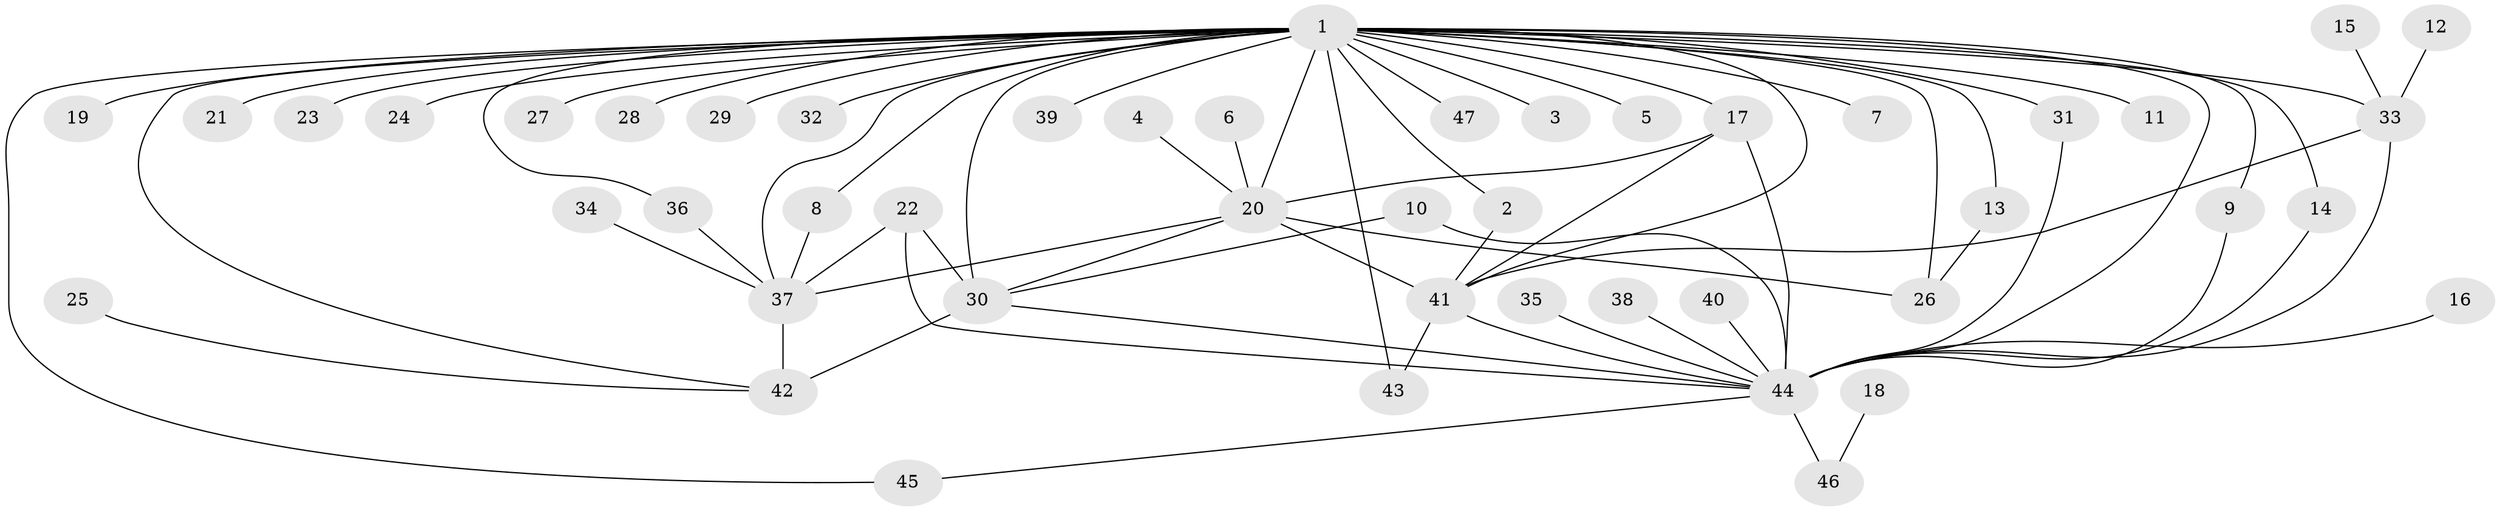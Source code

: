 // original degree distribution, {29: 0.010752688172043012, 12: 0.010752688172043012, 10: 0.010752688172043012, 3: 0.11827956989247312, 1: 0.4838709677419355, 2: 0.20430107526881722, 8: 0.010752688172043012, 6: 0.03225806451612903, 15: 0.010752688172043012, 4: 0.043010752688172046, 5: 0.06451612903225806}
// Generated by graph-tools (version 1.1) at 2025/26/03/09/25 03:26:09]
// undirected, 47 vertices, 71 edges
graph export_dot {
graph [start="1"]
  node [color=gray90,style=filled];
  1;
  2;
  3;
  4;
  5;
  6;
  7;
  8;
  9;
  10;
  11;
  12;
  13;
  14;
  15;
  16;
  17;
  18;
  19;
  20;
  21;
  22;
  23;
  24;
  25;
  26;
  27;
  28;
  29;
  30;
  31;
  32;
  33;
  34;
  35;
  36;
  37;
  38;
  39;
  40;
  41;
  42;
  43;
  44;
  45;
  46;
  47;
  1 -- 2 [weight=1.0];
  1 -- 3 [weight=1.0];
  1 -- 5 [weight=1.0];
  1 -- 7 [weight=1.0];
  1 -- 8 [weight=1.0];
  1 -- 9 [weight=1.0];
  1 -- 11 [weight=1.0];
  1 -- 13 [weight=1.0];
  1 -- 14 [weight=1.0];
  1 -- 17 [weight=2.0];
  1 -- 19 [weight=2.0];
  1 -- 20 [weight=1.0];
  1 -- 21 [weight=1.0];
  1 -- 23 [weight=1.0];
  1 -- 24 [weight=1.0];
  1 -- 26 [weight=1.0];
  1 -- 27 [weight=1.0];
  1 -- 28 [weight=1.0];
  1 -- 29 [weight=1.0];
  1 -- 30 [weight=3.0];
  1 -- 31 [weight=2.0];
  1 -- 32 [weight=1.0];
  1 -- 33 [weight=2.0];
  1 -- 36 [weight=1.0];
  1 -- 37 [weight=1.0];
  1 -- 39 [weight=1.0];
  1 -- 41 [weight=1.0];
  1 -- 42 [weight=1.0];
  1 -- 43 [weight=1.0];
  1 -- 44 [weight=1.0];
  1 -- 45 [weight=1.0];
  1 -- 47 [weight=1.0];
  2 -- 41 [weight=1.0];
  4 -- 20 [weight=1.0];
  6 -- 20 [weight=1.0];
  8 -- 37 [weight=1.0];
  9 -- 44 [weight=1.0];
  10 -- 30 [weight=1.0];
  10 -- 44 [weight=1.0];
  12 -- 33 [weight=1.0];
  13 -- 26 [weight=1.0];
  14 -- 44 [weight=1.0];
  15 -- 33 [weight=1.0];
  16 -- 44 [weight=1.0];
  17 -- 20 [weight=1.0];
  17 -- 41 [weight=1.0];
  17 -- 44 [weight=1.0];
  18 -- 46 [weight=1.0];
  20 -- 26 [weight=1.0];
  20 -- 30 [weight=1.0];
  20 -- 37 [weight=1.0];
  20 -- 41 [weight=1.0];
  22 -- 30 [weight=1.0];
  22 -- 37 [weight=1.0];
  22 -- 44 [weight=1.0];
  25 -- 42 [weight=1.0];
  30 -- 42 [weight=2.0];
  30 -- 44 [weight=1.0];
  31 -- 44 [weight=1.0];
  33 -- 41 [weight=1.0];
  33 -- 44 [weight=1.0];
  34 -- 37 [weight=1.0];
  35 -- 44 [weight=1.0];
  36 -- 37 [weight=1.0];
  37 -- 42 [weight=1.0];
  38 -- 44 [weight=1.0];
  40 -- 44 [weight=1.0];
  41 -- 43 [weight=1.0];
  41 -- 44 [weight=1.0];
  44 -- 45 [weight=1.0];
  44 -- 46 [weight=1.0];
}
